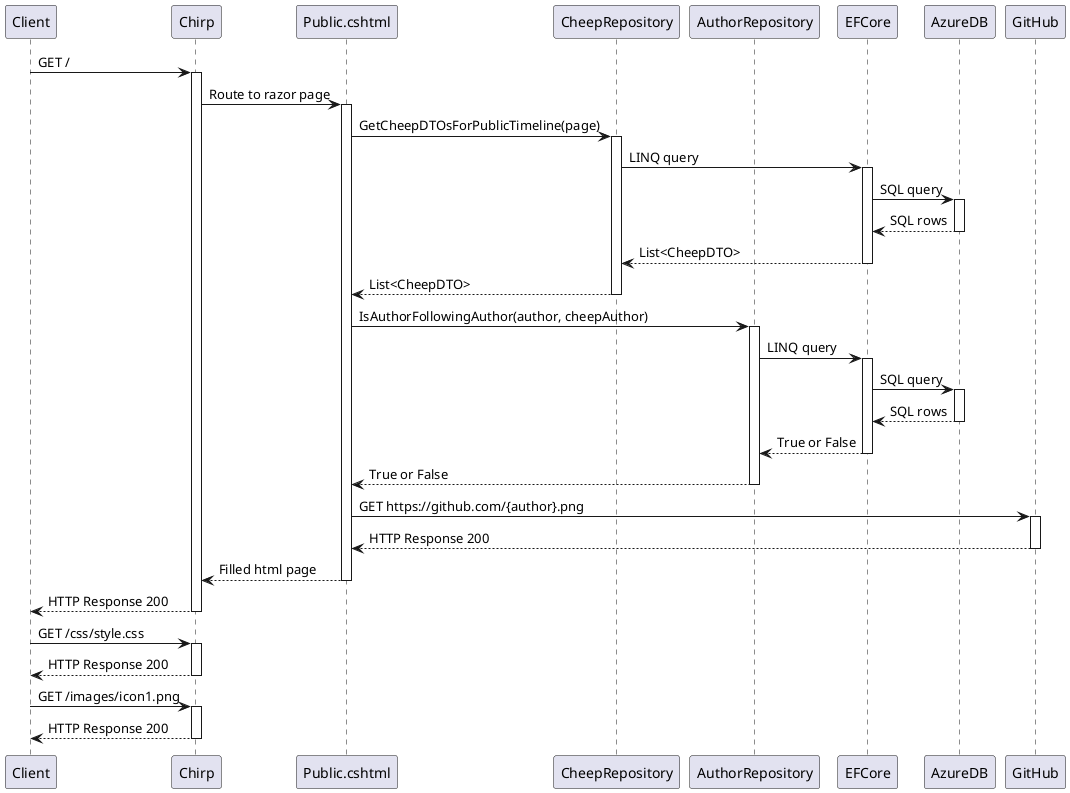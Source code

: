 /' https://plantuml.com/sequence-diagram '/
@startuml sequence-diagram
participant Client
participant Chirp
participant Public.cshtml
participant CheepRepository
participant AuthorRepository

Client -> Chirp: GET /

activate Chirp
Chirp -> Public.cshtml: Route to razor page
activate Public.cshtml

Public.cshtml -> CheepRepository: GetCheepDTOsForPublicTimeline(page)
activate CheepRepository
CheepRepository -> EFCore: LINQ query
activate EFCore
EFCore -> AzureDB: SQL query
activate AzureDB
AzureDB --> EFCore: SQL rows
deactivate AzureDB
EFCore --> CheepRepository: List<CheepDTO>
deactivate EFCore
CheepRepository --> Public.cshtml: List<CheepDTO>
deactivate CheepRepository

Public.cshtml -> AuthorRepository: IsAuthorFollowingAuthor(author, cheepAuthor)
activate AuthorRepository
AuthorRepository -> EFCore: LINQ query
activate EFCore
EFCore -> AzureDB: SQL query
activate AzureDB
AzureDB --> EFCore: SQL rows
deactivate AzureDB
EFCore --> AuthorRepository: True or False
deactivate EFCore
AuthorRepository --> Public.cshtml: True or False
deactivate AuthorRepository

Public.cshtml -> GitHub: GET https://github.com/{author}.png
activate GitHub
GitHub --> Public.cshtml: HTTP Response 200
deactivate GitHub

Public.cshtml --> Chirp: Filled html page
deactivate Public.cshtml
Chirp --> Client: HTTP Response 200
deactivate Chirp

Client -> Chirp: GET /css/style.css
activate Chirp
Chirp --> Client: HTTP Response 200
deactivate Chirp

Client -> Chirp: GET /images/icon1.png
activate Chirp
Chirp --> Client: HTTP Response 200
deactivate Chirp
@enduml